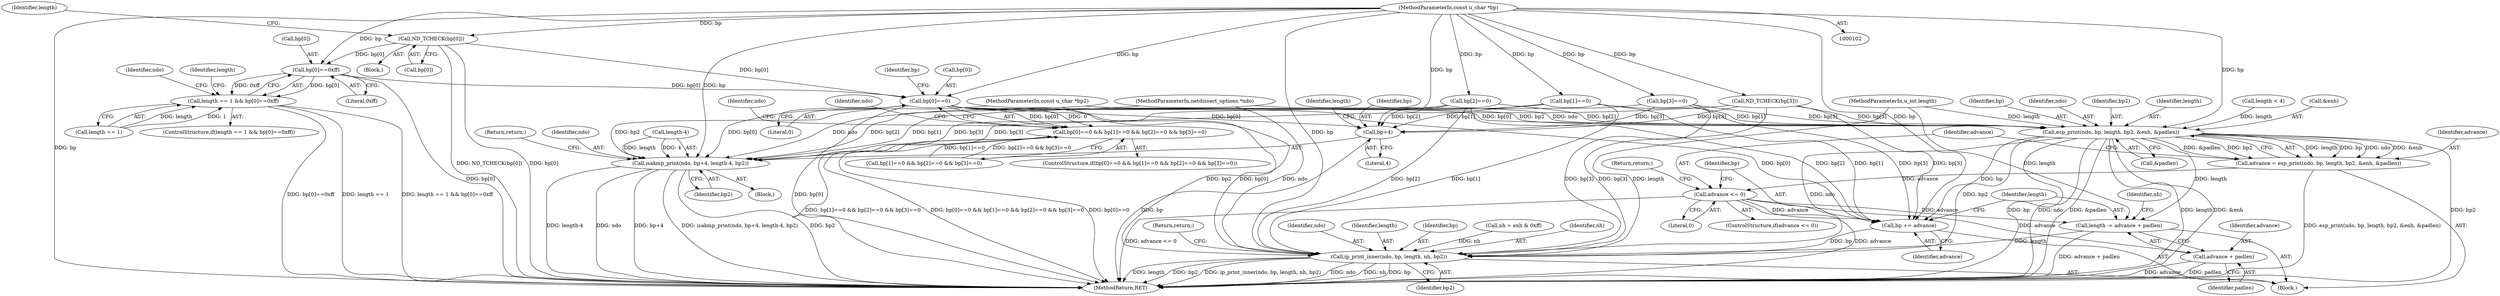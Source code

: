digraph "0_tcpdump_f76e7feb41a4327d2b0978449bbdafe98d4a3771@array" {
"1000117" [label="(Call,bp[0]==0xff)"];
"1000108" [label="(Call,ND_TCHECK(bp[0]))"];
"1000104" [label="(MethodParameterIn,const u_char *bp)"];
"1000113" [label="(Call,length == 1 && bp[0]==0xff)"];
"1000140" [label="(Call,bp[0]==0)"];
"1000139" [label="(Call,bp[0]==0 && bp[1]==0 && bp[2]==0 && bp[3]==0)"];
"1000167" [label="(Call,isakmp_print(ndo, bp+4, length-4, bp2))"];
"1000169" [label="(Call,bp+4)"];
"1000188" [label="(Call,esp_print(ndo, bp, length, bp2, &enh, &padlen))"];
"1000186" [label="(Call,advance = esp_print(ndo, bp, length, bp2, &enh, &padlen))"];
"1000198" [label="(Call,advance <= 0)"];
"1000202" [label="(Call,bp += advance)"];
"1000215" [label="(Call,ip_print_inner(ndo, bp, length, nh, bp2))"];
"1000205" [label="(Call,length -= advance + padlen)"];
"1000207" [label="(Call,advance + padlen)"];
"1000195" [label="(Call,&padlen)"];
"1000199" [label="(Identifier,advance)"];
"1000186" [label="(Call,advance = esp_print(ndo, bp, length, bp2, &enh, &padlen))"];
"1000117" [label="(Call,bp[0]==0xff)"];
"1000206" [label="(Identifier,length)"];
"1000118" [label="(Call,bp[0])"];
"1000210" [label="(Call,nh = enh & 0xff)"];
"1000146" [label="(Call,bp[1]==0)"];
"1000125" [label="(Identifier,ndo)"];
"1000148" [label="(Identifier,bp)"];
"1000140" [label="(Call,bp[0]==0)"];
"1000129" [label="(Call,length < 4)"];
"1000205" [label="(Call,length -= advance + padlen)"];
"1000103" [label="(MethodParameterIn,netdissect_options *ndo)"];
"1000152" [label="(Call,bp[2]==0)"];
"1000157" [label="(Call,bp[3]==0)"];
"1000139" [label="(Call,bp[0]==0 && bp[1]==0 && bp[2]==0 && bp[3]==0)"];
"1000198" [label="(Call,advance <= 0)"];
"1000208" [label="(Identifier,advance)"];
"1000130" [label="(Identifier,length)"];
"1000173" [label="(Identifier,length)"];
"1000216" [label="(Identifier,ndo)"];
"1000177" [label="(Block,)"];
"1000114" [label="(Call,length == 1)"];
"1000209" [label="(Identifier,padlen)"];
"1000104" [label="(MethodParameterIn,const u_char *bp)"];
"1000203" [label="(Identifier,bp)"];
"1000145" [label="(Call,bp[1]==0 && bp[2]==0 && bp[3]==0)"];
"1000187" [label="(Identifier,advance)"];
"1000197" [label="(ControlStructure,if(advance <= 0))"];
"1000218" [label="(Identifier,length)"];
"1000215" [label="(Call,ip_print_inner(ndo, bp, length, nh, bp2))"];
"1000193" [label="(Call,&enh)"];
"1000172" [label="(Call,length-4)"];
"1000167" [label="(Call,isakmp_print(ndo, bp+4, length-4, bp2))"];
"1000190" [label="(Identifier,bp)"];
"1000228" [label="(MethodReturn,RET)"];
"1000204" [label="(Identifier,advance)"];
"1000170" [label="(Identifier,bp)"];
"1000217" [label="(Identifier,bp)"];
"1000134" [label="(Call,ND_TCHECK(bp[3]))"];
"1000112" [label="(ControlStructure,if(length == 1 && bp[0]==0xff))"];
"1000189" [label="(Identifier,ndo)"];
"1000105" [label="(MethodParameterIn,u_int length)"];
"1000106" [label="(MethodParameterIn,const u_char *bp2)"];
"1000171" [label="(Literal,4)"];
"1000169" [label="(Call,bp+4)"];
"1000176" [label="(Return,return;)"];
"1000200" [label="(Literal,0)"];
"1000121" [label="(Literal,0xff)"];
"1000220" [label="(Identifier,bp2)"];
"1000219" [label="(Identifier,nh)"];
"1000211" [label="(Identifier,nh)"];
"1000221" [label="(Return,return;)"];
"1000202" [label="(Call,bp += advance)"];
"1000141" [label="(Call,bp[0])"];
"1000162" [label="(Block,)"];
"1000201" [label="(Return,return;)"];
"1000168" [label="(Identifier,ndo)"];
"1000107" [label="(Block,)"];
"1000175" [label="(Identifier,bp2)"];
"1000184" [label="(Identifier,ndo)"];
"1000192" [label="(Identifier,bp2)"];
"1000109" [label="(Call,bp[0])"];
"1000138" [label="(ControlStructure,if(bp[0]==0 && bp[1]==0 && bp[2]==0 && bp[3]==0))"];
"1000108" [label="(Call,ND_TCHECK(bp[0]))"];
"1000165" [label="(Identifier,ndo)"];
"1000115" [label="(Identifier,length)"];
"1000144" [label="(Literal,0)"];
"1000113" [label="(Call,length == 1 && bp[0]==0xff)"];
"1000188" [label="(Call,esp_print(ndo, bp, length, bp2, &enh, &padlen))"];
"1000191" [label="(Identifier,length)"];
"1000207" [label="(Call,advance + padlen)"];
"1000117" -> "1000113"  [label="AST: "];
"1000117" -> "1000121"  [label="CFG: "];
"1000118" -> "1000117"  [label="AST: "];
"1000121" -> "1000117"  [label="AST: "];
"1000113" -> "1000117"  [label="CFG: "];
"1000117" -> "1000228"  [label="DDG: bp[0]"];
"1000117" -> "1000113"  [label="DDG: bp[0]"];
"1000117" -> "1000113"  [label="DDG: 0xff"];
"1000108" -> "1000117"  [label="DDG: bp[0]"];
"1000104" -> "1000117"  [label="DDG: bp"];
"1000117" -> "1000140"  [label="DDG: bp[0]"];
"1000108" -> "1000107"  [label="AST: "];
"1000108" -> "1000109"  [label="CFG: "];
"1000109" -> "1000108"  [label="AST: "];
"1000115" -> "1000108"  [label="CFG: "];
"1000108" -> "1000228"  [label="DDG: ND_TCHECK(bp[0])"];
"1000108" -> "1000228"  [label="DDG: bp[0]"];
"1000104" -> "1000108"  [label="DDG: bp"];
"1000108" -> "1000140"  [label="DDG: bp[0]"];
"1000104" -> "1000102"  [label="AST: "];
"1000104" -> "1000228"  [label="DDG: bp"];
"1000104" -> "1000134"  [label="DDG: bp"];
"1000104" -> "1000140"  [label="DDG: bp"];
"1000104" -> "1000146"  [label="DDG: bp"];
"1000104" -> "1000152"  [label="DDG: bp"];
"1000104" -> "1000157"  [label="DDG: bp"];
"1000104" -> "1000167"  [label="DDG: bp"];
"1000104" -> "1000169"  [label="DDG: bp"];
"1000104" -> "1000188"  [label="DDG: bp"];
"1000104" -> "1000202"  [label="DDG: bp"];
"1000104" -> "1000215"  [label="DDG: bp"];
"1000113" -> "1000112"  [label="AST: "];
"1000113" -> "1000114"  [label="CFG: "];
"1000114" -> "1000113"  [label="AST: "];
"1000125" -> "1000113"  [label="CFG: "];
"1000130" -> "1000113"  [label="CFG: "];
"1000113" -> "1000228"  [label="DDG: bp[0]==0xff"];
"1000113" -> "1000228"  [label="DDG: length == 1"];
"1000113" -> "1000228"  [label="DDG: length == 1 && bp[0]==0xff"];
"1000114" -> "1000113"  [label="DDG: length"];
"1000114" -> "1000113"  [label="DDG: 1"];
"1000140" -> "1000139"  [label="AST: "];
"1000140" -> "1000144"  [label="CFG: "];
"1000141" -> "1000140"  [label="AST: "];
"1000144" -> "1000140"  [label="AST: "];
"1000148" -> "1000140"  [label="CFG: "];
"1000139" -> "1000140"  [label="CFG: "];
"1000140" -> "1000228"  [label="DDG: bp[0]"];
"1000140" -> "1000139"  [label="DDG: bp[0]"];
"1000140" -> "1000139"  [label="DDG: 0"];
"1000140" -> "1000167"  [label="DDG: bp[0]"];
"1000140" -> "1000169"  [label="DDG: bp[0]"];
"1000140" -> "1000188"  [label="DDG: bp[0]"];
"1000140" -> "1000202"  [label="DDG: bp[0]"];
"1000140" -> "1000215"  [label="DDG: bp[0]"];
"1000139" -> "1000138"  [label="AST: "];
"1000139" -> "1000145"  [label="CFG: "];
"1000145" -> "1000139"  [label="AST: "];
"1000165" -> "1000139"  [label="CFG: "];
"1000184" -> "1000139"  [label="CFG: "];
"1000139" -> "1000228"  [label="DDG: bp[0]==0 && bp[1]==0 && bp[2]==0 && bp[3]==0"];
"1000139" -> "1000228"  [label="DDG: bp[0]==0"];
"1000139" -> "1000228"  [label="DDG: bp[1]==0 && bp[2]==0 && bp[3]==0"];
"1000145" -> "1000139"  [label="DDG: bp[1]==0"];
"1000145" -> "1000139"  [label="DDG: bp[2]==0 && bp[3]==0"];
"1000167" -> "1000162"  [label="AST: "];
"1000167" -> "1000175"  [label="CFG: "];
"1000168" -> "1000167"  [label="AST: "];
"1000169" -> "1000167"  [label="AST: "];
"1000172" -> "1000167"  [label="AST: "];
"1000175" -> "1000167"  [label="AST: "];
"1000176" -> "1000167"  [label="CFG: "];
"1000167" -> "1000228"  [label="DDG: length-4"];
"1000167" -> "1000228"  [label="DDG: ndo"];
"1000167" -> "1000228"  [label="DDG: bp+4"];
"1000167" -> "1000228"  [label="DDG: isakmp_print(ndo, bp+4, length-4, bp2)"];
"1000167" -> "1000228"  [label="DDG: bp2"];
"1000103" -> "1000167"  [label="DDG: ndo"];
"1000157" -> "1000167"  [label="DDG: bp[3]"];
"1000152" -> "1000167"  [label="DDG: bp[2]"];
"1000134" -> "1000167"  [label="DDG: bp[3]"];
"1000146" -> "1000167"  [label="DDG: bp[1]"];
"1000172" -> "1000167"  [label="DDG: length"];
"1000172" -> "1000167"  [label="DDG: 4"];
"1000106" -> "1000167"  [label="DDG: bp2"];
"1000169" -> "1000171"  [label="CFG: "];
"1000170" -> "1000169"  [label="AST: "];
"1000171" -> "1000169"  [label="AST: "];
"1000173" -> "1000169"  [label="CFG: "];
"1000169" -> "1000228"  [label="DDG: bp"];
"1000157" -> "1000169"  [label="DDG: bp[3]"];
"1000152" -> "1000169"  [label="DDG: bp[2]"];
"1000134" -> "1000169"  [label="DDG: bp[3]"];
"1000146" -> "1000169"  [label="DDG: bp[1]"];
"1000188" -> "1000186"  [label="AST: "];
"1000188" -> "1000195"  [label="CFG: "];
"1000189" -> "1000188"  [label="AST: "];
"1000190" -> "1000188"  [label="AST: "];
"1000191" -> "1000188"  [label="AST: "];
"1000192" -> "1000188"  [label="AST: "];
"1000193" -> "1000188"  [label="AST: "];
"1000195" -> "1000188"  [label="AST: "];
"1000186" -> "1000188"  [label="CFG: "];
"1000188" -> "1000228"  [label="DDG: bp"];
"1000188" -> "1000228"  [label="DDG: ndo"];
"1000188" -> "1000228"  [label="DDG: &padlen"];
"1000188" -> "1000228"  [label="DDG: length"];
"1000188" -> "1000228"  [label="DDG: &enh"];
"1000188" -> "1000228"  [label="DDG: bp2"];
"1000188" -> "1000186"  [label="DDG: length"];
"1000188" -> "1000186"  [label="DDG: bp"];
"1000188" -> "1000186"  [label="DDG: ndo"];
"1000188" -> "1000186"  [label="DDG: &enh"];
"1000188" -> "1000186"  [label="DDG: &padlen"];
"1000188" -> "1000186"  [label="DDG: bp2"];
"1000103" -> "1000188"  [label="DDG: ndo"];
"1000157" -> "1000188"  [label="DDG: bp[3]"];
"1000152" -> "1000188"  [label="DDG: bp[2]"];
"1000134" -> "1000188"  [label="DDG: bp[3]"];
"1000146" -> "1000188"  [label="DDG: bp[1]"];
"1000129" -> "1000188"  [label="DDG: length"];
"1000105" -> "1000188"  [label="DDG: length"];
"1000106" -> "1000188"  [label="DDG: bp2"];
"1000188" -> "1000202"  [label="DDG: bp"];
"1000188" -> "1000205"  [label="DDG: length"];
"1000188" -> "1000215"  [label="DDG: ndo"];
"1000188" -> "1000215"  [label="DDG: bp2"];
"1000186" -> "1000177"  [label="AST: "];
"1000187" -> "1000186"  [label="AST: "];
"1000199" -> "1000186"  [label="CFG: "];
"1000186" -> "1000228"  [label="DDG: esp_print(ndo, bp, length, bp2, &enh, &padlen)"];
"1000186" -> "1000198"  [label="DDG: advance"];
"1000198" -> "1000197"  [label="AST: "];
"1000198" -> "1000200"  [label="CFG: "];
"1000199" -> "1000198"  [label="AST: "];
"1000200" -> "1000198"  [label="AST: "];
"1000201" -> "1000198"  [label="CFG: "];
"1000203" -> "1000198"  [label="CFG: "];
"1000198" -> "1000228"  [label="DDG: advance"];
"1000198" -> "1000228"  [label="DDG: advance <= 0"];
"1000198" -> "1000202"  [label="DDG: advance"];
"1000198" -> "1000205"  [label="DDG: advance"];
"1000198" -> "1000207"  [label="DDG: advance"];
"1000202" -> "1000177"  [label="AST: "];
"1000202" -> "1000204"  [label="CFG: "];
"1000203" -> "1000202"  [label="AST: "];
"1000204" -> "1000202"  [label="AST: "];
"1000206" -> "1000202"  [label="CFG: "];
"1000157" -> "1000202"  [label="DDG: bp[3]"];
"1000152" -> "1000202"  [label="DDG: bp[2]"];
"1000134" -> "1000202"  [label="DDG: bp[3]"];
"1000146" -> "1000202"  [label="DDG: bp[1]"];
"1000202" -> "1000215"  [label="DDG: bp"];
"1000215" -> "1000177"  [label="AST: "];
"1000215" -> "1000220"  [label="CFG: "];
"1000216" -> "1000215"  [label="AST: "];
"1000217" -> "1000215"  [label="AST: "];
"1000218" -> "1000215"  [label="AST: "];
"1000219" -> "1000215"  [label="AST: "];
"1000220" -> "1000215"  [label="AST: "];
"1000221" -> "1000215"  [label="CFG: "];
"1000215" -> "1000228"  [label="DDG: ndo"];
"1000215" -> "1000228"  [label="DDG: nh"];
"1000215" -> "1000228"  [label="DDG: bp"];
"1000215" -> "1000228"  [label="DDG: length"];
"1000215" -> "1000228"  [label="DDG: bp2"];
"1000215" -> "1000228"  [label="DDG: ip_print_inner(ndo, bp, length, nh, bp2)"];
"1000103" -> "1000215"  [label="DDG: ndo"];
"1000157" -> "1000215"  [label="DDG: bp[3]"];
"1000152" -> "1000215"  [label="DDG: bp[2]"];
"1000134" -> "1000215"  [label="DDG: bp[3]"];
"1000146" -> "1000215"  [label="DDG: bp[1]"];
"1000205" -> "1000215"  [label="DDG: length"];
"1000105" -> "1000215"  [label="DDG: length"];
"1000210" -> "1000215"  [label="DDG: nh"];
"1000106" -> "1000215"  [label="DDG: bp2"];
"1000205" -> "1000177"  [label="AST: "];
"1000205" -> "1000207"  [label="CFG: "];
"1000206" -> "1000205"  [label="AST: "];
"1000207" -> "1000205"  [label="AST: "];
"1000211" -> "1000205"  [label="CFG: "];
"1000205" -> "1000228"  [label="DDG: advance + padlen"];
"1000105" -> "1000205"  [label="DDG: length"];
"1000207" -> "1000209"  [label="CFG: "];
"1000208" -> "1000207"  [label="AST: "];
"1000209" -> "1000207"  [label="AST: "];
"1000207" -> "1000228"  [label="DDG: advance"];
"1000207" -> "1000228"  [label="DDG: padlen"];
}
